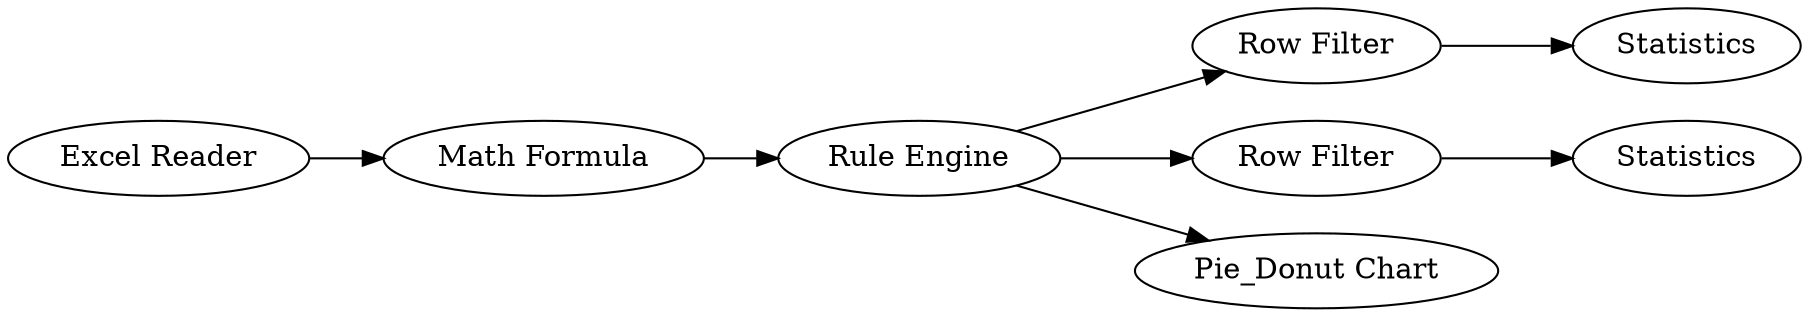 digraph {
	4 -> 7
	5 -> 3
	4 -> 5
	1 -> 2
	4 -> 8
	7 -> 6
	2 -> 4
	5 [label="Row Filter"]
	1 [label="Excel Reader"]
	7 [label="Row Filter"]
	4 [label="Rule Engine"]
	8 [label="Pie_Donut Chart"]
	6 [label=Statistics]
	3 [label=Statistics]
	2 [label="Math Formula"]
	rankdir=LR
}
